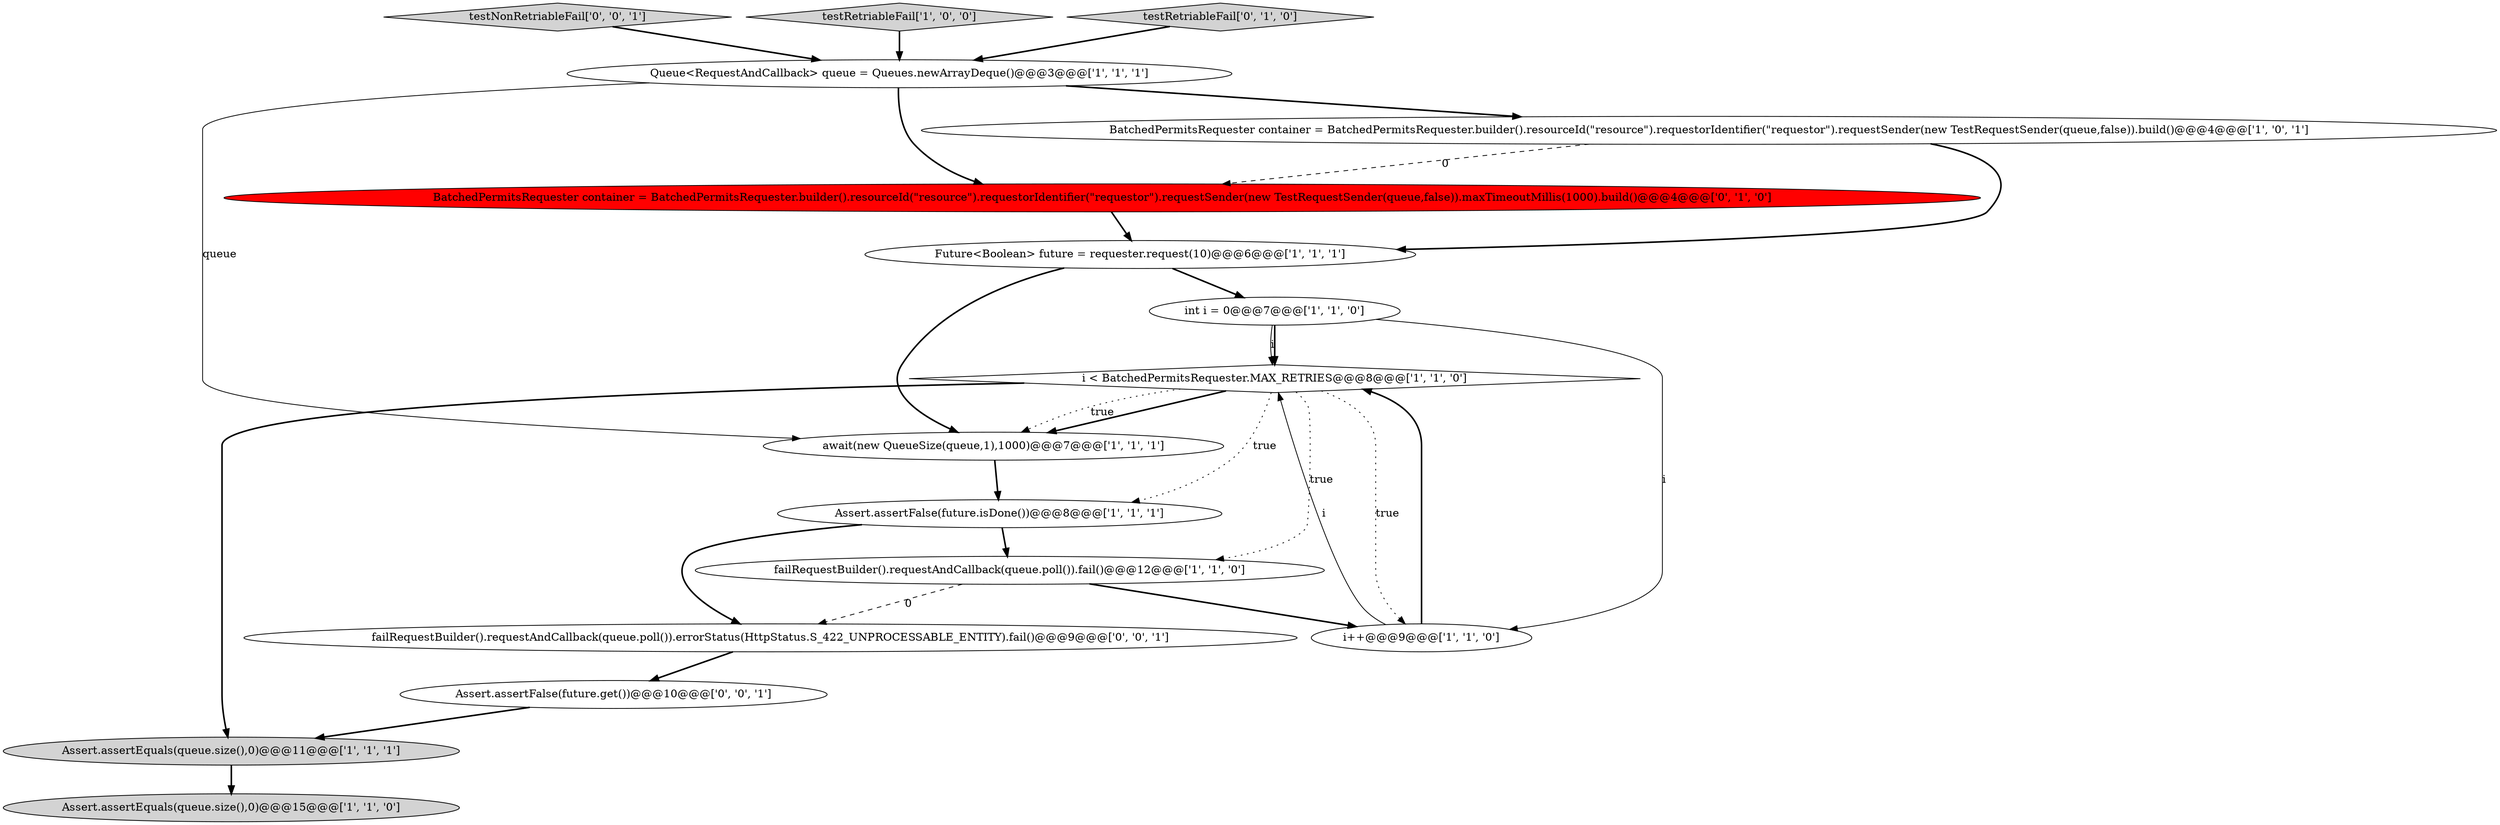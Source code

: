 digraph {
1 [style = filled, label = "i < BatchedPermitsRequester.MAX_RETRIES@@@8@@@['1', '1', '0']", fillcolor = white, shape = diamond image = "AAA0AAABBB1BBB"];
10 [style = filled, label = "Assert.assertEquals(queue.size(),0)@@@11@@@['1', '1', '1']", fillcolor = lightgray, shape = ellipse image = "AAA0AAABBB1BBB"];
13 [style = filled, label = "BatchedPermitsRequester container = BatchedPermitsRequester.builder().resourceId(\"resource\").requestorIdentifier(\"requestor\").requestSender(new TestRequestSender(queue,false)).maxTimeoutMillis(1000).build()@@@4@@@['0', '1', '0']", fillcolor = red, shape = ellipse image = "AAA1AAABBB2BBB"];
16 [style = filled, label = "testNonRetriableFail['0', '0', '1']", fillcolor = lightgray, shape = diamond image = "AAA0AAABBB3BBB"];
7 [style = filled, label = "Queue<RequestAndCallback> queue = Queues.newArrayDeque()@@@3@@@['1', '1', '1']", fillcolor = white, shape = ellipse image = "AAA0AAABBB1BBB"];
2 [style = filled, label = "testRetriableFail['1', '0', '0']", fillcolor = lightgray, shape = diamond image = "AAA0AAABBB1BBB"];
0 [style = filled, label = "int i = 0@@@7@@@['1', '1', '0']", fillcolor = white, shape = ellipse image = "AAA0AAABBB1BBB"];
15 [style = filled, label = "Assert.assertFalse(future.get())@@@10@@@['0', '0', '1']", fillcolor = white, shape = ellipse image = "AAA0AAABBB3BBB"];
4 [style = filled, label = "Assert.assertFalse(future.isDone())@@@8@@@['1', '1', '1']", fillcolor = white, shape = ellipse image = "AAA0AAABBB1BBB"];
8 [style = filled, label = "i++@@@9@@@['1', '1', '0']", fillcolor = white, shape = ellipse image = "AAA0AAABBB1BBB"];
5 [style = filled, label = "Assert.assertEquals(queue.size(),0)@@@15@@@['1', '1', '0']", fillcolor = lightgray, shape = ellipse image = "AAA0AAABBB1BBB"];
11 [style = filled, label = "failRequestBuilder().requestAndCallback(queue.poll()).fail()@@@12@@@['1', '1', '0']", fillcolor = white, shape = ellipse image = "AAA0AAABBB1BBB"];
9 [style = filled, label = "Future<Boolean> future = requester.request(10)@@@6@@@['1', '1', '1']", fillcolor = white, shape = ellipse image = "AAA0AAABBB1BBB"];
6 [style = filled, label = "await(new QueueSize(queue,1),1000)@@@7@@@['1', '1', '1']", fillcolor = white, shape = ellipse image = "AAA0AAABBB1BBB"];
14 [style = filled, label = "failRequestBuilder().requestAndCallback(queue.poll()).errorStatus(HttpStatus.S_422_UNPROCESSABLE_ENTITY).fail()@@@9@@@['0', '0', '1']", fillcolor = white, shape = ellipse image = "AAA0AAABBB3BBB"];
3 [style = filled, label = "BatchedPermitsRequester container = BatchedPermitsRequester.builder().resourceId(\"resource\").requestorIdentifier(\"requestor\").requestSender(new TestRequestSender(queue,false)).build()@@@4@@@['1', '0', '1']", fillcolor = white, shape = ellipse image = "AAA0AAABBB1BBB"];
12 [style = filled, label = "testRetriableFail['0', '1', '0']", fillcolor = lightgray, shape = diamond image = "AAA0AAABBB2BBB"];
7->13 [style = bold, label=""];
4->14 [style = bold, label=""];
15->10 [style = bold, label=""];
9->0 [style = bold, label=""];
0->1 [style = solid, label="i"];
1->11 [style = dotted, label="true"];
16->7 [style = bold, label=""];
7->6 [style = solid, label="queue"];
1->4 [style = dotted, label="true"];
3->13 [style = dashed, label="0"];
12->7 [style = bold, label=""];
7->3 [style = bold, label=""];
9->6 [style = bold, label=""];
3->9 [style = bold, label=""];
8->1 [style = bold, label=""];
6->4 [style = bold, label=""];
1->6 [style = bold, label=""];
10->5 [style = bold, label=""];
0->1 [style = bold, label=""];
8->1 [style = solid, label="i"];
11->14 [style = dashed, label="0"];
0->8 [style = solid, label="i"];
1->8 [style = dotted, label="true"];
11->8 [style = bold, label=""];
1->6 [style = dotted, label="true"];
14->15 [style = bold, label=""];
13->9 [style = bold, label=""];
2->7 [style = bold, label=""];
4->11 [style = bold, label=""];
1->10 [style = bold, label=""];
}
